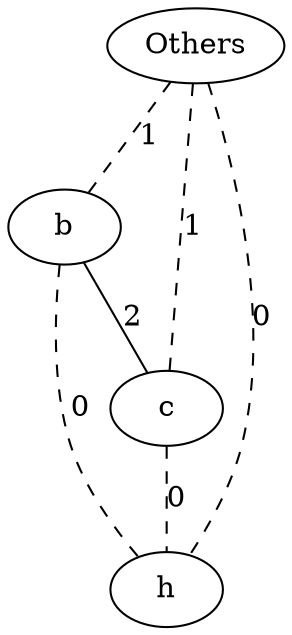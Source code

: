 strict graph "()" {
Others;
b;
c;
h;
Others -- b  [color=black, label=1, style=dashed];
Others -- c  [color=black, label=1, style=dashed];
Others -- h  [color=black, label=0, style=dashed];
b -- c  [color=black, label=2, style=solid];
b -- h  [color=black, label=0, style=dashed];
c -- h  [color=black, label=0, style=dashed];
}
